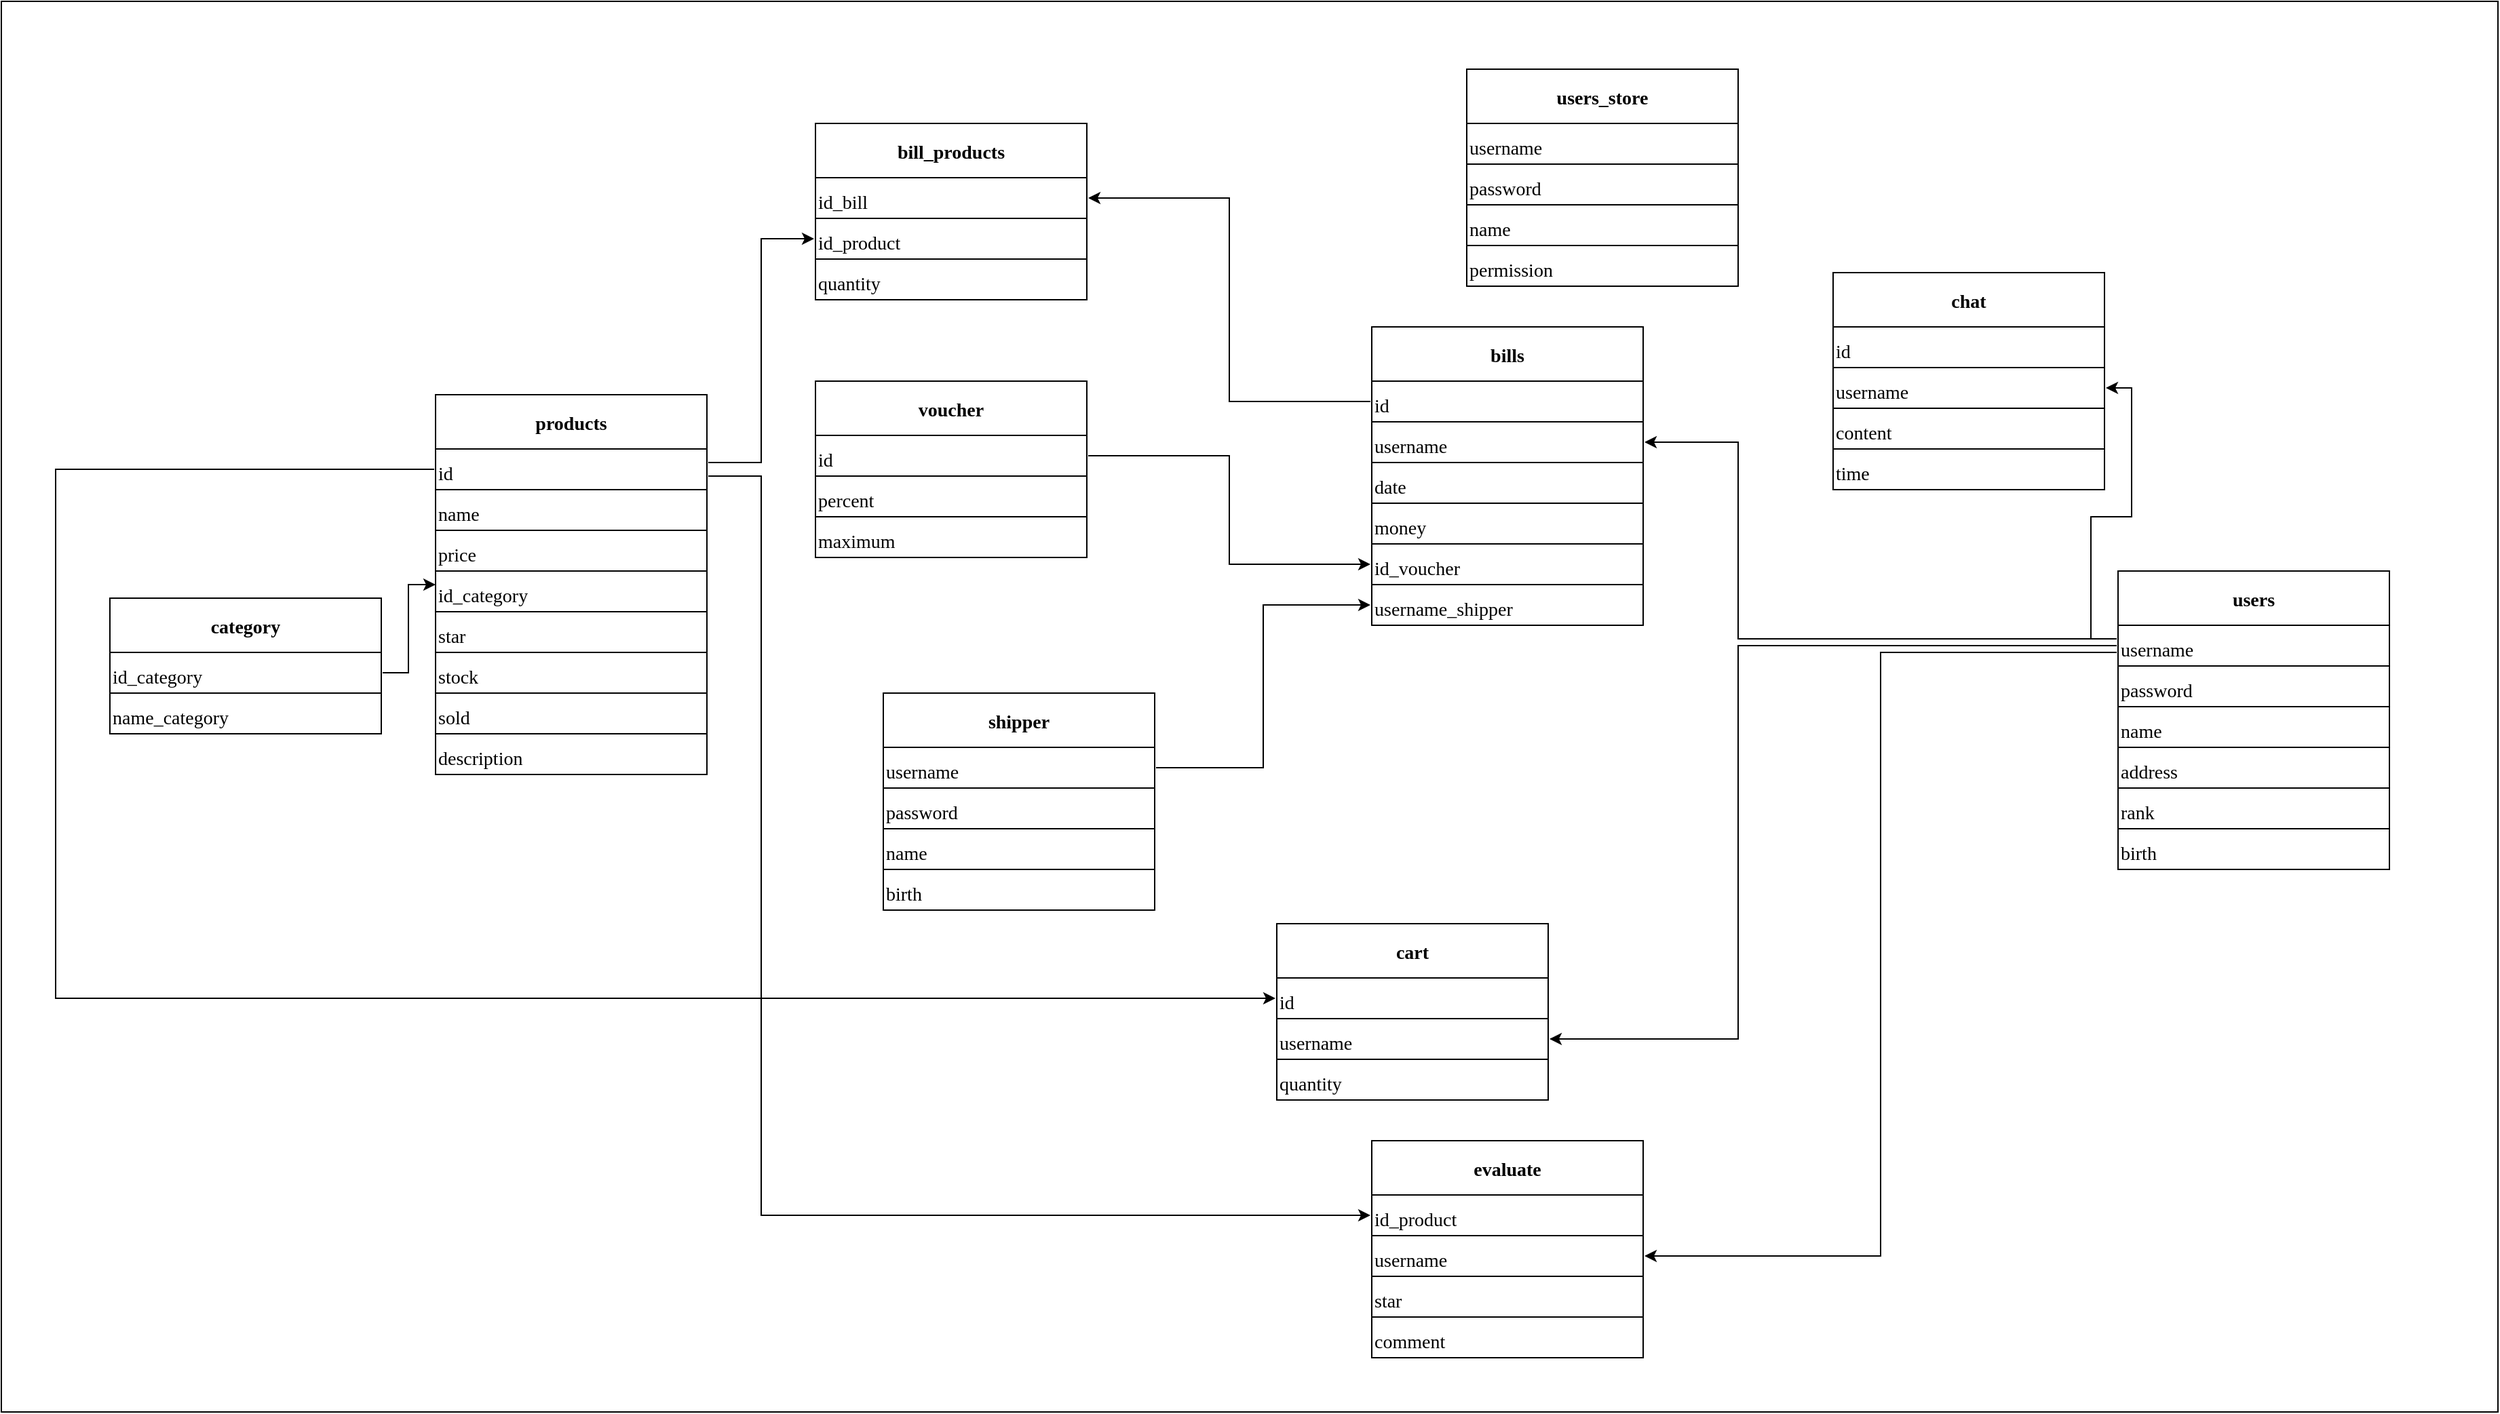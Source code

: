 <mxfile version="15.5.0" type="device"><diagram id="r1H5ZN64NeRvZnnP0xIF" name="Page-1"><mxGraphModel dx="3793" dy="1540" grid="0" gridSize="10" guides="1" tooltips="1" connect="1" arrows="1" fold="1" page="1" pageScale="1" pageWidth="827" pageHeight="1169" background="none" math="0" shadow="0"><root><mxCell id="0"/><mxCell id="1" parent="0"/><mxCell id="hkSh9HedwSpDgZV6X9I7-6" value="users" style="swimlane;gradientColor=none;startSize=40;fontFamily=Times New Roman;fontSize=14;" parent="1" vertex="1"><mxGeometry x="1440" y="420" width="200" height="220" as="geometry"/></mxCell><mxCell id="hkSh9HedwSpDgZV6X9I7-7" value="username" style="gradientColor=none;whiteSpace=wrap;fontColor=default;labelBackgroundColor=none;align=left;verticalAlign=bottom;perimeterSpacing=1;strokeWidth=1;rounded=0;shadow=0;sketch=0;fontFamily=Times New Roman;fontSize=14;" parent="hkSh9HedwSpDgZV6X9I7-6" vertex="1"><mxGeometry y="40" width="200" height="30" as="geometry"/></mxCell><mxCell id="hkSh9HedwSpDgZV6X9I7-8" value="password" style="gradientColor=none;whiteSpace=wrap;fontColor=default;labelBackgroundColor=none;align=left;verticalAlign=bottom;perimeterSpacing=1;strokeWidth=1;rounded=0;shadow=0;sketch=0;fontFamily=Times New Roman;fontSize=14;" parent="hkSh9HedwSpDgZV6X9I7-6" vertex="1"><mxGeometry y="70" width="200" height="30" as="geometry"/></mxCell><mxCell id="hkSh9HedwSpDgZV6X9I7-10" value="name" style="gradientColor=none;whiteSpace=wrap;fontColor=default;labelBackgroundColor=none;align=left;verticalAlign=bottom;perimeterSpacing=1;strokeWidth=1;rounded=0;shadow=0;sketch=0;fontFamily=Times New Roman;fontSize=14;" parent="hkSh9HedwSpDgZV6X9I7-6" vertex="1"><mxGeometry y="100" width="200" height="30" as="geometry"/></mxCell><mxCell id="hkSh9HedwSpDgZV6X9I7-11" value="address" style="gradientColor=none;whiteSpace=wrap;fontColor=default;labelBackgroundColor=none;align=left;verticalAlign=bottom;perimeterSpacing=1;strokeWidth=1;rounded=0;shadow=0;sketch=0;fontFamily=Times New Roman;fontSize=14;" parent="hkSh9HedwSpDgZV6X9I7-6" vertex="1"><mxGeometry y="130" width="200" height="30" as="geometry"/></mxCell><mxCell id="hkSh9HedwSpDgZV6X9I7-12" value="rank" style="gradientColor=none;whiteSpace=wrap;fontColor=default;labelBackgroundColor=none;align=left;verticalAlign=bottom;perimeterSpacing=1;strokeWidth=1;rounded=0;shadow=0;sketch=0;fontFamily=Times New Roman;fontSize=14;" parent="hkSh9HedwSpDgZV6X9I7-6" vertex="1"><mxGeometry y="160" width="200" height="30" as="geometry"/></mxCell><mxCell id="9PeALocipT8GY0hGC9Zm-45" value="birth" style="gradientColor=none;whiteSpace=wrap;fontColor=default;labelBackgroundColor=none;align=left;verticalAlign=bottom;perimeterSpacing=1;strokeWidth=1;rounded=0;shadow=0;sketch=0;fontFamily=Times New Roman;fontSize=14;" vertex="1" parent="hkSh9HedwSpDgZV6X9I7-6"><mxGeometry y="190" width="200" height="30" as="geometry"/></mxCell><mxCell id="hkSh9HedwSpDgZV6X9I7-15" value="products" style="swimlane;gradientColor=none;startSize=40;fontFamily=Times New Roman;fontSize=14;" parent="1" vertex="1"><mxGeometry x="200" y="290" width="200" height="280" as="geometry"/></mxCell><mxCell id="hkSh9HedwSpDgZV6X9I7-16" value="id" style="gradientColor=none;whiteSpace=wrap;fontColor=default;labelBackgroundColor=none;align=left;verticalAlign=bottom;perimeterSpacing=1;strokeWidth=1;rounded=0;shadow=0;sketch=0;fontFamily=Times New Roman;fontSize=14;" parent="hkSh9HedwSpDgZV6X9I7-15" vertex="1"><mxGeometry y="40" width="200" height="30" as="geometry"/></mxCell><mxCell id="hkSh9HedwSpDgZV6X9I7-17" value="name" style="gradientColor=none;whiteSpace=wrap;fontColor=default;labelBackgroundColor=none;align=left;verticalAlign=bottom;perimeterSpacing=1;strokeWidth=1;rounded=0;shadow=0;sketch=0;fontFamily=Times New Roman;fontSize=14;" parent="hkSh9HedwSpDgZV6X9I7-15" vertex="1"><mxGeometry y="70" width="200" height="30" as="geometry"/></mxCell><mxCell id="hkSh9HedwSpDgZV6X9I7-18" value="price" style="gradientColor=none;whiteSpace=wrap;fontColor=default;labelBackgroundColor=none;align=left;verticalAlign=bottom;perimeterSpacing=1;strokeWidth=1;rounded=0;shadow=0;sketch=0;fontFamily=Times New Roman;fontSize=14;" parent="hkSh9HedwSpDgZV6X9I7-15" vertex="1"><mxGeometry y="100" width="200" height="30" as="geometry"/></mxCell><mxCell id="hkSh9HedwSpDgZV6X9I7-19" value="id_category" style="gradientColor=none;whiteSpace=wrap;fontColor=default;labelBackgroundColor=none;align=left;verticalAlign=bottom;perimeterSpacing=1;strokeWidth=1;rounded=0;shadow=0;sketch=0;fontFamily=Times New Roman;fontSize=14;" parent="hkSh9HedwSpDgZV6X9I7-15" vertex="1"><mxGeometry y="130" width="200" height="30" as="geometry"/></mxCell><mxCell id="hkSh9HedwSpDgZV6X9I7-20" value="star" style="gradientColor=none;whiteSpace=wrap;fontColor=default;labelBackgroundColor=none;align=left;verticalAlign=bottom;perimeterSpacing=1;strokeWidth=1;rounded=0;shadow=0;sketch=0;fontFamily=Times New Roman;fontSize=14;" parent="hkSh9HedwSpDgZV6X9I7-15" vertex="1"><mxGeometry y="160" width="200" height="30" as="geometry"/></mxCell><mxCell id="hkSh9HedwSpDgZV6X9I7-21" value="stock" style="gradientColor=none;whiteSpace=wrap;fontColor=default;labelBackgroundColor=none;align=left;verticalAlign=bottom;perimeterSpacing=1;strokeWidth=1;rounded=0;shadow=0;sketch=0;fontFamily=Times New Roman;fontSize=14;" parent="hkSh9HedwSpDgZV6X9I7-15" vertex="1"><mxGeometry y="190" width="200" height="30" as="geometry"/></mxCell><mxCell id="hkSh9HedwSpDgZV6X9I7-22" value="sold" style="gradientColor=none;whiteSpace=wrap;fontColor=default;labelBackgroundColor=none;align=left;verticalAlign=bottom;perimeterSpacing=1;strokeWidth=1;rounded=0;shadow=0;sketch=0;fontFamily=Times New Roman;fontSize=14;" parent="hkSh9HedwSpDgZV6X9I7-15" vertex="1"><mxGeometry y="220" width="200" height="30" as="geometry"/></mxCell><mxCell id="hkSh9HedwSpDgZV6X9I7-23" value="description" style="gradientColor=none;whiteSpace=wrap;fontColor=default;labelBackgroundColor=none;align=left;verticalAlign=bottom;perimeterSpacing=1;strokeWidth=1;rounded=0;shadow=0;sketch=0;fontFamily=Times New Roman;fontSize=14;" parent="hkSh9HedwSpDgZV6X9I7-15" vertex="1"><mxGeometry y="250" width="200" height="30" as="geometry"/></mxCell><mxCell id="hkSh9HedwSpDgZV6X9I7-25" value="users_store" style="swimlane;gradientColor=none;startSize=40;fontFamily=Times New Roman;fontSize=14;" parent="1" vertex="1"><mxGeometry x="960" y="50" width="200" height="160" as="geometry"/></mxCell><mxCell id="hkSh9HedwSpDgZV6X9I7-26" value="username" style="gradientColor=none;whiteSpace=wrap;fontColor=default;labelBackgroundColor=none;align=left;verticalAlign=bottom;perimeterSpacing=1;strokeWidth=1;rounded=0;shadow=0;sketch=0;fontFamily=Times New Roman;fontSize=14;" parent="hkSh9HedwSpDgZV6X9I7-25" vertex="1"><mxGeometry y="40" width="200" height="30" as="geometry"/></mxCell><mxCell id="hkSh9HedwSpDgZV6X9I7-27" value="password" style="gradientColor=none;whiteSpace=wrap;fontColor=default;labelBackgroundColor=none;align=left;verticalAlign=bottom;perimeterSpacing=1;strokeWidth=1;rounded=0;shadow=0;sketch=0;fontFamily=Times New Roman;fontSize=14;" parent="hkSh9HedwSpDgZV6X9I7-25" vertex="1"><mxGeometry y="70" width="200" height="30" as="geometry"/></mxCell><mxCell id="hkSh9HedwSpDgZV6X9I7-28" value="name" style="gradientColor=none;whiteSpace=wrap;fontColor=default;labelBackgroundColor=none;align=left;verticalAlign=bottom;perimeterSpacing=1;strokeWidth=1;rounded=0;shadow=0;sketch=0;fontFamily=Times New Roman;fontSize=14;" parent="hkSh9HedwSpDgZV6X9I7-25" vertex="1"><mxGeometry y="100" width="200" height="30" as="geometry"/></mxCell><mxCell id="hkSh9HedwSpDgZV6X9I7-29" value="permission" style="gradientColor=none;whiteSpace=wrap;fontColor=default;labelBackgroundColor=none;align=left;verticalAlign=bottom;perimeterSpacing=1;strokeWidth=1;rounded=0;shadow=0;sketch=0;fontFamily=Times New Roman;fontSize=14;" parent="hkSh9HedwSpDgZV6X9I7-25" vertex="1"><mxGeometry y="130" width="200" height="30" as="geometry"/></mxCell><mxCell id="hkSh9HedwSpDgZV6X9I7-32" value="category" style="swimlane;gradientColor=none;startSize=40;fontFamily=Times New Roman;fontSize=14;" parent="1" vertex="1"><mxGeometry x="-40" y="440" width="200" height="100" as="geometry"/></mxCell><mxCell id="hkSh9HedwSpDgZV6X9I7-33" value="id_category" style="gradientColor=none;whiteSpace=wrap;fontColor=default;labelBackgroundColor=none;align=left;verticalAlign=bottom;perimeterSpacing=1;strokeWidth=1;rounded=0;shadow=0;sketch=0;fontFamily=Times New Roman;fontSize=14;" parent="hkSh9HedwSpDgZV6X9I7-32" vertex="1"><mxGeometry y="40" width="200" height="30" as="geometry"/></mxCell><mxCell id="hkSh9HedwSpDgZV6X9I7-34" value="name_category" style="gradientColor=none;whiteSpace=wrap;fontColor=default;labelBackgroundColor=none;align=left;verticalAlign=bottom;perimeterSpacing=1;strokeWidth=1;rounded=0;shadow=0;sketch=0;fontFamily=Times New Roman;fontSize=14;" parent="hkSh9HedwSpDgZV6X9I7-32" vertex="1"><mxGeometry y="70" width="200" height="30" as="geometry"/></mxCell><mxCell id="hkSh9HedwSpDgZV6X9I7-37" value="shipper" style="swimlane;gradientColor=none;startSize=40;fontFamily=Times New Roman;fontSize=14;" parent="1" vertex="1"><mxGeometry x="530" y="510" width="200" height="160" as="geometry"/></mxCell><mxCell id="hkSh9HedwSpDgZV6X9I7-38" value="username" style="gradientColor=none;whiteSpace=wrap;fontColor=default;labelBackgroundColor=none;align=left;verticalAlign=bottom;perimeterSpacing=1;strokeWidth=1;rounded=0;shadow=0;sketch=0;fontFamily=Times New Roman;fontSize=14;" parent="hkSh9HedwSpDgZV6X9I7-37" vertex="1"><mxGeometry y="40" width="200" height="30" as="geometry"/></mxCell><mxCell id="hkSh9HedwSpDgZV6X9I7-39" value="password" style="gradientColor=none;whiteSpace=wrap;fontColor=default;labelBackgroundColor=none;align=left;verticalAlign=bottom;perimeterSpacing=1;strokeWidth=1;rounded=0;shadow=0;sketch=0;fontFamily=Times New Roman;fontSize=14;" parent="hkSh9HedwSpDgZV6X9I7-37" vertex="1"><mxGeometry y="70" width="200" height="30" as="geometry"/></mxCell><mxCell id="hkSh9HedwSpDgZV6X9I7-40" value="name" style="gradientColor=none;whiteSpace=wrap;fontColor=default;labelBackgroundColor=none;align=left;verticalAlign=bottom;perimeterSpacing=1;strokeWidth=1;rounded=0;shadow=0;sketch=0;fontFamily=Times New Roman;fontSize=14;" parent="hkSh9HedwSpDgZV6X9I7-37" vertex="1"><mxGeometry y="100" width="200" height="30" as="geometry"/></mxCell><mxCell id="9PeALocipT8GY0hGC9Zm-13" value="birth" style="gradientColor=none;whiteSpace=wrap;fontColor=default;labelBackgroundColor=none;align=left;verticalAlign=bottom;perimeterSpacing=1;strokeWidth=1;rounded=0;shadow=0;sketch=0;fontFamily=Times New Roman;fontSize=14;" vertex="1" parent="hkSh9HedwSpDgZV6X9I7-37"><mxGeometry y="130" width="200" height="30" as="geometry"/></mxCell><mxCell id="hkSh9HedwSpDgZV6X9I7-42" value="bills" style="swimlane;gradientColor=none;startSize=40;fontFamily=Times New Roman;fontSize=14;" parent="1" vertex="1"><mxGeometry x="890" y="240" width="200" height="220" as="geometry"/></mxCell><mxCell id="hkSh9HedwSpDgZV6X9I7-43" value="id" style="gradientColor=none;whiteSpace=wrap;fontColor=default;labelBackgroundColor=none;align=left;verticalAlign=bottom;perimeterSpacing=1;strokeWidth=1;rounded=0;shadow=0;sketch=0;fontFamily=Times New Roman;fontSize=14;" parent="hkSh9HedwSpDgZV6X9I7-42" vertex="1"><mxGeometry y="40" width="200" height="30" as="geometry"/></mxCell><mxCell id="hkSh9HedwSpDgZV6X9I7-44" value="username" style="gradientColor=none;whiteSpace=wrap;fontColor=default;labelBackgroundColor=none;align=left;verticalAlign=bottom;perimeterSpacing=1;strokeWidth=1;rounded=0;shadow=0;sketch=0;fontFamily=Times New Roman;fontSize=14;" parent="hkSh9HedwSpDgZV6X9I7-42" vertex="1"><mxGeometry y="70" width="200" height="30" as="geometry"/></mxCell><mxCell id="hkSh9HedwSpDgZV6X9I7-45" value="date" style="gradientColor=none;whiteSpace=wrap;fontColor=default;labelBackgroundColor=none;align=left;verticalAlign=bottom;perimeterSpacing=1;strokeWidth=1;rounded=0;shadow=0;sketch=0;fontFamily=Times New Roman;fontSize=14;" parent="hkSh9HedwSpDgZV6X9I7-42" vertex="1"><mxGeometry y="100" width="200" height="30" as="geometry"/></mxCell><mxCell id="hkSh9HedwSpDgZV6X9I7-46" value="money" style="gradientColor=none;whiteSpace=wrap;fontColor=default;labelBackgroundColor=none;align=left;verticalAlign=bottom;perimeterSpacing=1;strokeWidth=1;rounded=0;shadow=0;sketch=0;fontFamily=Times New Roman;fontSize=14;" parent="hkSh9HedwSpDgZV6X9I7-42" vertex="1"><mxGeometry y="130" width="200" height="30" as="geometry"/></mxCell><mxCell id="9PeALocipT8GY0hGC9Zm-6" value="id_voucher" style="gradientColor=none;whiteSpace=wrap;fontColor=default;labelBackgroundColor=none;align=left;verticalAlign=bottom;perimeterSpacing=1;strokeWidth=1;rounded=0;shadow=0;sketch=0;fontFamily=Times New Roman;fontSize=14;" vertex="1" parent="hkSh9HedwSpDgZV6X9I7-42"><mxGeometry y="160" width="200" height="30" as="geometry"/></mxCell><mxCell id="9PeALocipT8GY0hGC9Zm-10" value="username_shipper" style="gradientColor=none;whiteSpace=wrap;fontColor=default;labelBackgroundColor=none;align=left;verticalAlign=bottom;perimeterSpacing=1;strokeWidth=1;rounded=0;shadow=0;sketch=0;fontFamily=Times New Roman;fontSize=14;" vertex="1" parent="hkSh9HedwSpDgZV6X9I7-42"><mxGeometry y="190" width="200" height="30" as="geometry"/></mxCell><mxCell id="9PeALocipT8GY0hGC9Zm-1" value="voucher" style="swimlane;gradientColor=none;startSize=40;fontFamily=Times New Roman;fontSize=14;" vertex="1" parent="1"><mxGeometry x="480" y="280" width="200" height="130" as="geometry"/></mxCell><mxCell id="9PeALocipT8GY0hGC9Zm-2" value="id" style="gradientColor=none;whiteSpace=wrap;fontColor=default;labelBackgroundColor=none;align=left;verticalAlign=bottom;perimeterSpacing=1;strokeWidth=1;rounded=0;shadow=0;sketch=0;fontFamily=Times New Roman;fontSize=14;" vertex="1" parent="9PeALocipT8GY0hGC9Zm-1"><mxGeometry y="40" width="200" height="30" as="geometry"/></mxCell><mxCell id="9PeALocipT8GY0hGC9Zm-3" value="percent" style="gradientColor=none;whiteSpace=wrap;fontColor=default;labelBackgroundColor=none;align=left;verticalAlign=bottom;perimeterSpacing=1;strokeWidth=1;rounded=0;shadow=0;sketch=0;fontFamily=Times New Roman;fontSize=14;" vertex="1" parent="9PeALocipT8GY0hGC9Zm-1"><mxGeometry y="70" width="200" height="30" as="geometry"/></mxCell><mxCell id="9PeALocipT8GY0hGC9Zm-7" value="maximum" style="gradientColor=none;whiteSpace=wrap;fontColor=default;labelBackgroundColor=none;align=left;verticalAlign=bottom;perimeterSpacing=1;strokeWidth=1;rounded=0;shadow=0;sketch=0;fontFamily=Times New Roman;fontSize=14;" vertex="1" parent="9PeALocipT8GY0hGC9Zm-1"><mxGeometry y="100" width="200" height="30" as="geometry"/></mxCell><mxCell id="9PeALocipT8GY0hGC9Zm-9" style="edgeStyle=orthogonalEdgeStyle;rounded=0;orthogonalLoop=1;jettySize=auto;html=1;entryX=0;entryY=0.5;entryDx=0;entryDy=0;fontFamily=Times New Roman;fontSize=14;" edge="1" parent="1" source="hkSh9HedwSpDgZV6X9I7-33" target="hkSh9HedwSpDgZV6X9I7-15"><mxGeometry relative="1" as="geometry"/></mxCell><mxCell id="9PeALocipT8GY0hGC9Zm-11" style="edgeStyle=orthogonalEdgeStyle;rounded=0;orthogonalLoop=1;jettySize=auto;html=1;entryX=0;entryY=0.5;entryDx=0;entryDy=0;fontFamily=Times New Roman;fontSize=14;" edge="1" parent="1" source="hkSh9HedwSpDgZV6X9I7-38" target="9PeALocipT8GY0hGC9Zm-10"><mxGeometry relative="1" as="geometry"/></mxCell><mxCell id="9PeALocipT8GY0hGC9Zm-12" style="edgeStyle=orthogonalEdgeStyle;rounded=0;orthogonalLoop=1;jettySize=auto;html=1;entryX=0;entryY=0.5;entryDx=0;entryDy=0;fontFamily=Times New Roman;fontSize=14;" edge="1" parent="1" source="9PeALocipT8GY0hGC9Zm-2" target="9PeALocipT8GY0hGC9Zm-6"><mxGeometry relative="1" as="geometry"><mxPoint x="1410" y="590" as="targetPoint"/></mxGeometry></mxCell><mxCell id="9PeALocipT8GY0hGC9Zm-14" value="bill_products" style="swimlane;gradientColor=none;startSize=40;fontFamily=Times New Roman;fontSize=14;" vertex="1" parent="1"><mxGeometry x="480" y="90" width="200" height="130" as="geometry"/></mxCell><mxCell id="9PeALocipT8GY0hGC9Zm-15" value="id_bill" style="gradientColor=none;whiteSpace=wrap;fontColor=default;labelBackgroundColor=none;align=left;verticalAlign=bottom;perimeterSpacing=1;strokeWidth=1;rounded=0;shadow=0;sketch=0;fontFamily=Times New Roman;fontSize=14;" vertex="1" parent="9PeALocipT8GY0hGC9Zm-14"><mxGeometry y="40" width="200" height="30" as="geometry"/></mxCell><mxCell id="9PeALocipT8GY0hGC9Zm-16" value="id_product" style="gradientColor=none;whiteSpace=wrap;fontColor=default;labelBackgroundColor=none;align=left;verticalAlign=bottom;perimeterSpacing=1;strokeWidth=1;rounded=0;shadow=0;sketch=0;fontFamily=Times New Roman;fontSize=14;" vertex="1" parent="9PeALocipT8GY0hGC9Zm-14"><mxGeometry y="70" width="200" height="30" as="geometry"/></mxCell><mxCell id="9PeALocipT8GY0hGC9Zm-20" value="quantity" style="gradientColor=none;whiteSpace=wrap;fontColor=default;labelBackgroundColor=none;align=left;verticalAlign=bottom;perimeterSpacing=1;strokeWidth=1;rounded=0;shadow=0;sketch=0;fontFamily=Times New Roman;fontSize=14;" vertex="1" parent="9PeALocipT8GY0hGC9Zm-14"><mxGeometry y="100" width="200" height="30" as="geometry"/></mxCell><mxCell id="9PeALocipT8GY0hGC9Zm-23" style="edgeStyle=orthogonalEdgeStyle;rounded=0;orthogonalLoop=1;jettySize=auto;html=1;entryX=1;entryY=0.5;entryDx=0;entryDy=0;fontFamily=Times New Roman;fontSize=14;" edge="1" parent="1" source="hkSh9HedwSpDgZV6X9I7-7" target="hkSh9HedwSpDgZV6X9I7-44"><mxGeometry relative="1" as="geometry"><Array as="points"><mxPoint x="1160" y="470"/><mxPoint x="1160" y="325"/></Array></mxGeometry></mxCell><mxCell id="9PeALocipT8GY0hGC9Zm-25" value="cart" style="swimlane;gradientColor=none;startSize=40;fontFamily=Times New Roman;fontSize=14;" vertex="1" parent="1"><mxGeometry x="820" y="680" width="200" height="130" as="geometry"/></mxCell><mxCell id="9PeALocipT8GY0hGC9Zm-26" value="id" style="gradientColor=none;whiteSpace=wrap;fontColor=default;labelBackgroundColor=none;align=left;verticalAlign=bottom;perimeterSpacing=1;strokeWidth=1;rounded=0;shadow=0;sketch=0;fontFamily=Times New Roman;fontSize=14;" vertex="1" parent="9PeALocipT8GY0hGC9Zm-25"><mxGeometry y="40" width="200" height="30" as="geometry"/></mxCell><mxCell id="9PeALocipT8GY0hGC9Zm-27" value="username" style="gradientColor=none;whiteSpace=wrap;fontColor=default;labelBackgroundColor=none;align=left;verticalAlign=bottom;perimeterSpacing=1;strokeWidth=1;rounded=0;shadow=0;sketch=0;fontFamily=Times New Roman;fontSize=14;" vertex="1" parent="9PeALocipT8GY0hGC9Zm-25"><mxGeometry y="70" width="200" height="30" as="geometry"/></mxCell><mxCell id="9PeALocipT8GY0hGC9Zm-32" value="quantity" style="gradientColor=none;whiteSpace=wrap;fontColor=default;labelBackgroundColor=none;align=left;verticalAlign=bottom;perimeterSpacing=1;strokeWidth=1;rounded=0;shadow=0;sketch=0;fontFamily=Times New Roman;fontSize=14;" vertex="1" parent="9PeALocipT8GY0hGC9Zm-25"><mxGeometry y="100" width="200" height="30" as="geometry"/></mxCell><mxCell id="9PeALocipT8GY0hGC9Zm-33" style="edgeStyle=orthogonalEdgeStyle;rounded=0;orthogonalLoop=1;jettySize=auto;html=1;entryX=1;entryY=0.5;entryDx=0;entryDy=0;fontFamily=Times New Roman;fontSize=14;" edge="1" parent="1" source="hkSh9HedwSpDgZV6X9I7-7" target="9PeALocipT8GY0hGC9Zm-27"><mxGeometry relative="1" as="geometry"><Array as="points"><mxPoint x="1160" y="475"/><mxPoint x="1160" y="765"/></Array></mxGeometry></mxCell><mxCell id="9PeALocipT8GY0hGC9Zm-35" value="evaluate" style="swimlane;gradientColor=none;startSize=40;fontFamily=Times New Roman;fontSize=14;" vertex="1" parent="1"><mxGeometry x="890" y="840" width="200" height="160" as="geometry"/></mxCell><mxCell id="9PeALocipT8GY0hGC9Zm-36" value="id_product" style="gradientColor=none;whiteSpace=wrap;fontColor=default;labelBackgroundColor=none;align=left;verticalAlign=bottom;perimeterSpacing=1;strokeWidth=1;rounded=0;shadow=0;sketch=0;fontFamily=Times New Roman;fontSize=14;" vertex="1" parent="9PeALocipT8GY0hGC9Zm-35"><mxGeometry y="40" width="200" height="30" as="geometry"/></mxCell><mxCell id="9PeALocipT8GY0hGC9Zm-37" value="username" style="gradientColor=none;whiteSpace=wrap;fontColor=default;labelBackgroundColor=none;align=left;verticalAlign=bottom;perimeterSpacing=1;strokeWidth=1;rounded=0;shadow=0;sketch=0;fontFamily=Times New Roman;fontSize=14;" vertex="1" parent="9PeALocipT8GY0hGC9Zm-35"><mxGeometry y="70" width="200" height="30" as="geometry"/></mxCell><mxCell id="9PeALocipT8GY0hGC9Zm-38" value="star" style="gradientColor=none;whiteSpace=wrap;fontColor=default;labelBackgroundColor=none;align=left;verticalAlign=bottom;perimeterSpacing=1;strokeWidth=1;rounded=0;shadow=0;sketch=0;fontFamily=Times New Roman;fontSize=14;" vertex="1" parent="9PeALocipT8GY0hGC9Zm-35"><mxGeometry y="100" width="200" height="30" as="geometry"/></mxCell><mxCell id="9PeALocipT8GY0hGC9Zm-39" value="comment" style="gradientColor=none;whiteSpace=wrap;fontColor=default;labelBackgroundColor=none;align=left;verticalAlign=bottom;perimeterSpacing=1;strokeWidth=1;rounded=0;shadow=0;sketch=0;fontFamily=Times New Roman;fontSize=14;" vertex="1" parent="9PeALocipT8GY0hGC9Zm-35"><mxGeometry y="130" width="200" height="30" as="geometry"/></mxCell><mxCell id="9PeALocipT8GY0hGC9Zm-40" style="edgeStyle=orthogonalEdgeStyle;rounded=0;orthogonalLoop=1;jettySize=auto;html=1;entryX=1;entryY=0.5;entryDx=0;entryDy=0;fontFamily=Times New Roman;fontSize=14;" edge="1" parent="1" source="hkSh9HedwSpDgZV6X9I7-7" target="9PeALocipT8GY0hGC9Zm-37"><mxGeometry relative="1" as="geometry"><Array as="points"><mxPoint x="1265" y="480"/><mxPoint x="1265" y="925"/></Array></mxGeometry></mxCell><mxCell id="9PeALocipT8GY0hGC9Zm-41" style="edgeStyle=orthogonalEdgeStyle;rounded=0;orthogonalLoop=1;jettySize=auto;html=1;entryX=0;entryY=0.5;entryDx=0;entryDy=0;fontFamily=Times New Roman;fontSize=14;" edge="1" parent="1" source="hkSh9HedwSpDgZV6X9I7-16" target="9PeALocipT8GY0hGC9Zm-36"><mxGeometry relative="1" as="geometry"><Array as="points"><mxPoint x="440" y="350"/><mxPoint x="440" y="895"/></Array></mxGeometry></mxCell><mxCell id="9PeALocipT8GY0hGC9Zm-42" style="edgeStyle=orthogonalEdgeStyle;rounded=0;orthogonalLoop=1;jettySize=auto;html=1;entryX=0;entryY=0.5;entryDx=0;entryDy=0;fontFamily=Times New Roman;fontSize=14;" edge="1" parent="1" source="hkSh9HedwSpDgZV6X9I7-16" target="9PeALocipT8GY0hGC9Zm-16"><mxGeometry relative="1" as="geometry"><mxPoint x="410" y="180" as="targetPoint"/><Array as="points"><mxPoint x="440" y="340"/><mxPoint x="440" y="175"/></Array></mxGeometry></mxCell><mxCell id="9PeALocipT8GY0hGC9Zm-43" style="edgeStyle=orthogonalEdgeStyle;rounded=0;orthogonalLoop=1;jettySize=auto;html=1;entryX=1;entryY=0.5;entryDx=0;entryDy=0;fontFamily=Times New Roman;fontSize=14;" edge="1" parent="1" source="hkSh9HedwSpDgZV6X9I7-43" target="9PeALocipT8GY0hGC9Zm-15"><mxGeometry relative="1" as="geometry"/></mxCell><mxCell id="9PeALocipT8GY0hGC9Zm-44" style="edgeStyle=orthogonalEdgeStyle;rounded=0;orthogonalLoop=1;jettySize=auto;html=1;entryX=0;entryY=0.5;entryDx=0;entryDy=0;fontFamily=Times New Roman;fontSize=14;" edge="1" parent="1" source="hkSh9HedwSpDgZV6X9I7-16" target="9PeALocipT8GY0hGC9Zm-26"><mxGeometry relative="1" as="geometry"><mxPoint x="740" y="790" as="targetPoint"/><Array as="points"><mxPoint x="-80" y="345"/><mxPoint x="-80" y="735"/></Array></mxGeometry></mxCell><mxCell id="9PeALocipT8GY0hGC9Zm-46" value="chat" style="swimlane;gradientColor=none;startSize=40;fontFamily=Times New Roman;fontSize=14;" vertex="1" parent="1"><mxGeometry x="1230" y="200" width="200" height="160" as="geometry"/></mxCell><mxCell id="9PeALocipT8GY0hGC9Zm-47" value="id" style="gradientColor=none;whiteSpace=wrap;fontColor=default;labelBackgroundColor=none;align=left;verticalAlign=bottom;perimeterSpacing=1;strokeWidth=1;rounded=0;shadow=0;sketch=0;fontFamily=Times New Roman;fontSize=14;" vertex="1" parent="9PeALocipT8GY0hGC9Zm-46"><mxGeometry y="40" width="200" height="30" as="geometry"/></mxCell><mxCell id="9PeALocipT8GY0hGC9Zm-48" value="username" style="gradientColor=none;whiteSpace=wrap;fontColor=default;labelBackgroundColor=none;align=left;verticalAlign=bottom;perimeterSpacing=1;strokeWidth=1;rounded=0;shadow=0;sketch=0;fontFamily=Times New Roman;fontSize=14;" vertex="1" parent="9PeALocipT8GY0hGC9Zm-46"><mxGeometry y="70" width="200" height="30" as="geometry"/></mxCell><mxCell id="9PeALocipT8GY0hGC9Zm-49" value="content" style="gradientColor=none;whiteSpace=wrap;fontColor=default;labelBackgroundColor=none;align=left;verticalAlign=bottom;perimeterSpacing=1;strokeWidth=1;rounded=0;shadow=0;sketch=0;fontFamily=Times New Roman;fontSize=14;" vertex="1" parent="9PeALocipT8GY0hGC9Zm-46"><mxGeometry y="100" width="200" height="30" as="geometry"/></mxCell><mxCell id="9PeALocipT8GY0hGC9Zm-50" value="time" style="gradientColor=none;whiteSpace=wrap;fontColor=default;labelBackgroundColor=none;align=left;verticalAlign=bottom;perimeterSpacing=1;strokeWidth=1;rounded=0;shadow=0;sketch=0;fontFamily=Times New Roman;fontSize=14;" vertex="1" parent="9PeALocipT8GY0hGC9Zm-46"><mxGeometry y="130" width="200" height="30" as="geometry"/></mxCell><mxCell id="9PeALocipT8GY0hGC9Zm-51" style="edgeStyle=orthogonalEdgeStyle;rounded=0;orthogonalLoop=1;jettySize=auto;html=1;entryX=1;entryY=0.5;entryDx=0;entryDy=0;fontFamily=Times New Roman;fontSize=14;" edge="1" parent="1" source="hkSh9HedwSpDgZV6X9I7-7" target="9PeALocipT8GY0hGC9Zm-48"><mxGeometry relative="1" as="geometry"><Array as="points"><mxPoint x="1420" y="470"/><mxPoint x="1420" y="380"/><mxPoint x="1450" y="380"/><mxPoint x="1450" y="285"/></Array></mxGeometry></mxCell><mxCell id="9PeALocipT8GY0hGC9Zm-53" value="" style="rounded=0;whiteSpace=wrap;html=1;fillColor=none;fontFamily=Times New Roman;fontSize=14;" vertex="1" parent="1"><mxGeometry x="-120" width="1840" height="1040" as="geometry"/></mxCell></root></mxGraphModel></diagram></mxfile>